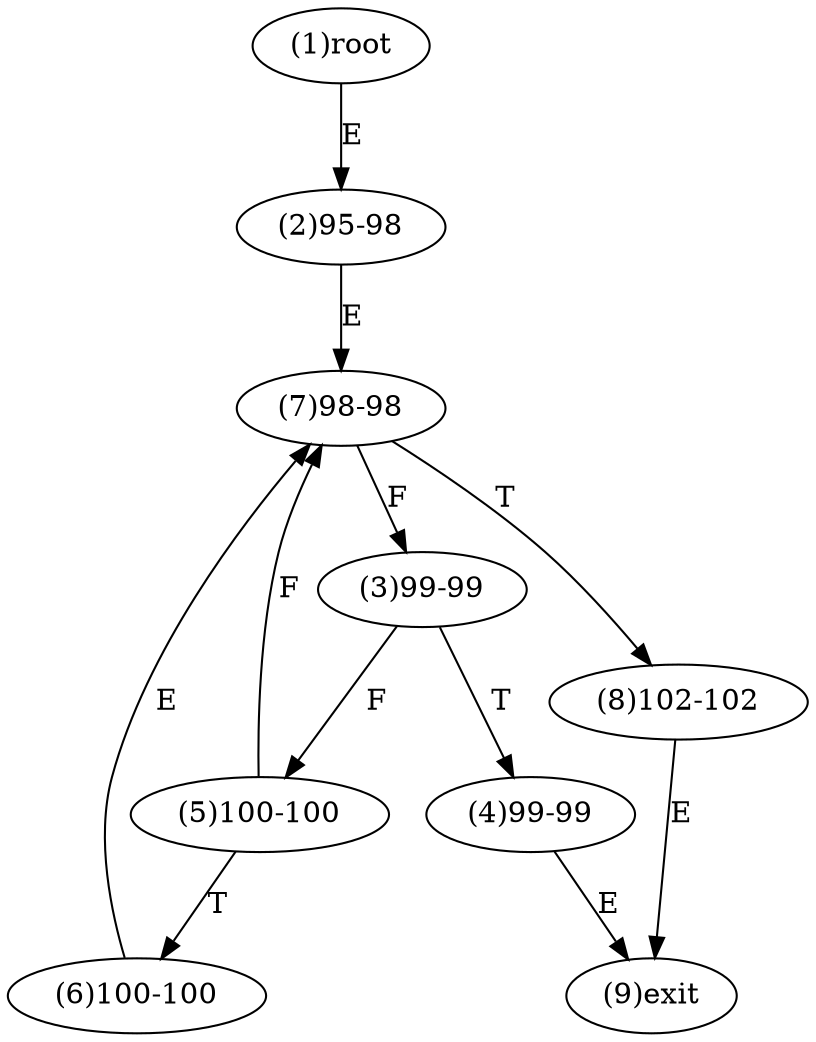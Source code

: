 digraph "" { 
1[ label="(1)root"];
2[ label="(2)95-98"];
3[ label="(3)99-99"];
4[ label="(4)99-99"];
5[ label="(5)100-100"];
6[ label="(6)100-100"];
7[ label="(7)98-98"];
8[ label="(8)102-102"];
9[ label="(9)exit"];
1->2[ label="E"];
2->7[ label="E"];
3->5[ label="F"];
3->4[ label="T"];
4->9[ label="E"];
5->7[ label="F"];
5->6[ label="T"];
6->7[ label="E"];
7->3[ label="F"];
7->8[ label="T"];
8->9[ label="E"];
}